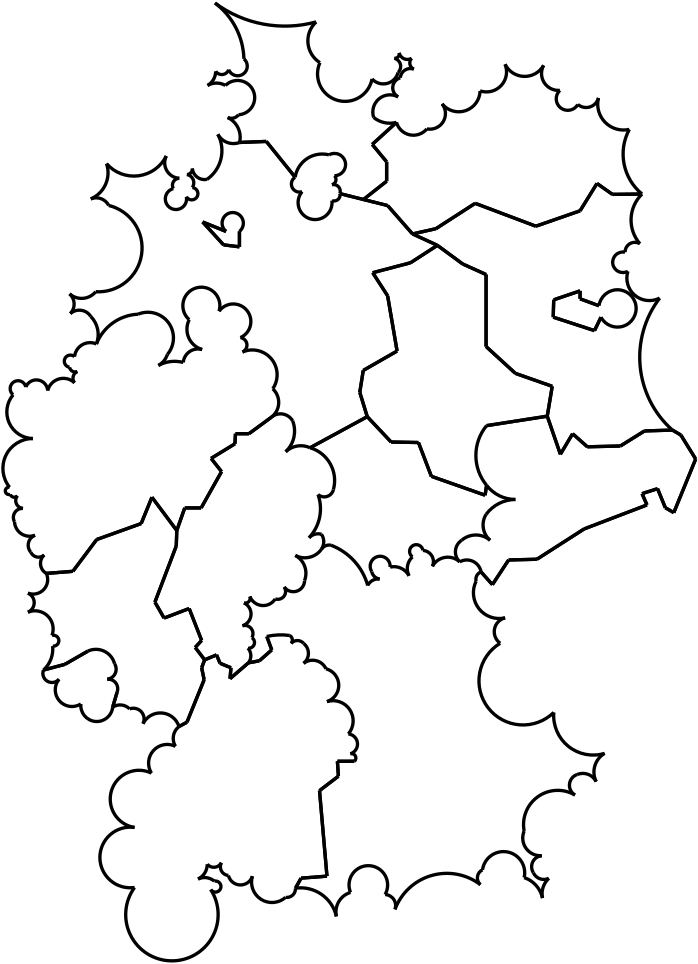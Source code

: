 <?xml version="1.0"?>
<!DOCTYPE ipe SYSTEM "ipe.dtd">
<ipe version="70005" creator="Ipe 7.1.1">
<info created="D:20110803231932" modified="D:20121129122930"/>
<ipestyle name="basic">
<pen name="heavier" value="0.8"/>
<pen name="fat" value="1.2"/>
<pen name="ultrafat" value="2"/>
<color name="red" value="1 0 0"/>
<color name="green" value="0 1 0"/>
<color name="blue" value="0 0 1"/>
<color name="yellow" value="1 1 0"/>
<color name="orange" value="1 0.647 0"/>
<color name="gold" value="1 0.843 0"/>
<color name="purple" value="0.627 0.125 0.941"/>
<color name="gray" value="0.745"/>
<color name="lightblue" value="0.678 0.847 0.902"/>
<color name="lightcyan" value="0.878 1 1"/>
<color name="lightgray" value="0.827"/>
<color name="lightgreen" value="0.565 0.933 0.565"/>
<color name="lightyellow" value="1 1 0.878"/>
<dashstyle name="dashed" value="[4] 0"/>
<dashstyle name="dotted" value="[1 3] 0"/>
<dashstyle name="dash dotted" value="[4 2 1 2] 0"/>
<dashstyle name="dash dot dotted" value="[4 2 1 2 1 2] 0"/>
</ipestyle>
<page>
<layer name="alpha"/>
<layer name="beta"/>
<view layers="beta" active="beta"/>
<path layer="beta" stroke="black" pen="fat">
369.351 627.656 m
364.014 636.295 l
</path>
<path stroke="black" pen="fat">
364.014 636.295 m
360.965 638.074 l
</path>
<path stroke="black" pen="fat">
292.103 586.999 m
296.169 582.425 l
</path>
<path stroke="black" pen="fat">
296.169 582.425 m
302.013 591.319 l
</path>
<path stroke="black" pen="fat">
302.013 591.319 m
312.177 591.573 l
</path>
<path stroke="black" pen="fat">
312.177 591.573 m
329.202 602.499 l
</path>
<path stroke="black" pen="fat">
329.202 602.499 m
351.818 611.139 l
</path>
<path stroke="black" pen="fat">
351.818 611.139 m
350.039 615.205 l
</path>
<path stroke="black" pen="fat">
350.039 615.205 m
355.629 616.983 l
</path>
<path stroke="black" pen="fat">
355.629 616.983 m
358.424 610.123 l
</path>
<path stroke="black" pen="fat">
358.424 610.123 m
361.473 608.344 l
</path>
<path stroke="black" pen="fat">
361.473 608.344 m
369.351 627.656 l
</path>
<path stroke="black" pen="fat">
157.489 548.385 m
3.4507 0 0 -3.4507 157.842 544.952 161.069 543.73 a
</path>
<path layer="alpha" stroke="gray" pen="fat">
157.489 548.385 m
161.069 543.73 l
</path>
<path layer="beta" stroke="black" pen="fat">
160.143 553.976 m
3.64195 0 0 -3.64195 157.081 552.004 157.489 548.385 a
</path>
<path layer="alpha" stroke="gray" pen="fat">
160.143 553.976 m
157.489 548.385 l
</path>
<path layer="beta" stroke="black" pen="fat">
150.526 558.495 m
6.91711 0 0 -6.91711 153.451 552.227 160.143 553.976 a
</path>
<path layer="alpha" stroke="gray" pen="fat">
150.526 558.495 m
160.143 553.976 l
</path>
<path layer="beta" stroke="black" pen="fat">
142.272 553.755 m
150.526 558.495 l
</path>
<path stroke="black" pen="fat">
134.56 551.679 m
142.272 553.755 l
</path>
<path stroke="black" pen="fat">
161.069 543.73 m
159.472 538.321 l
</path>
<path stroke="black" pen="fat">
140.15 548.376 m
3.29166 0 0 -3.29166 137.632 550.496 134.56 551.679 a
</path>
<path layer="alpha" stroke="gray" pen="fat">
140.15 548.376 m
134.56 551.679 l
</path>
<path layer="beta" stroke="black" pen="fat">
148.027 539.482 m
6.02032 0 0 -6.02032 144.821 544.577 140.15 548.376 a
</path>
<path layer="alpha" stroke="gray" pen="fat">
148.027 539.482 m
140.15 548.376 l
</path>
<path layer="beta" stroke="black" pen="fat">
159.472 538.321 m
5.75188 0 0 -5.75188 153.751 538.915 148.027 539.482 a
</path>
<path layer="alpha" stroke="gray" pen="fat">
159.472 538.321 m
148.027 539.482 l
</path>
<path layer="beta" stroke="black" pen="fat">
150.526 558.495 m
142.272 553.755 l
</path>
<path stroke="black" pen="fat">
142.272 553.755 m
134.56 551.679 l
</path>
<path stroke="black" pen="fat">
159.472 538.321 m
161.069 543.73 l
</path>
<path stroke="black" pen="fat">
189.175 559.842 m
192.576 555.366 l
</path>
<path stroke="black" pen="fat">
191.502 562.348 m
189.175 559.842 l
</path>
<path stroke="black" pen="fat">
187.004 573.842 m
191.502 562.348 l
</path>
<path stroke="black" pen="fat">
177.985 570.4 m
187.004 573.842 l
</path>
<path stroke="black" pen="fat">
174.674 576.133 m
177.985 570.4 l
</path>
<path stroke="black" pen="fat">
182.372 596.362 m
174.674 576.133 l
</path>
<path stroke="black" pen="fat">
182.551 601.911 m
182.372 596.362 l
</path>
<path stroke="black" pen="fat">
173.6 613.906 m
182.551 601.911 l
</path>
<path stroke="black" pen="fat">
169.733 604.426 m
173.6 613.906 l
</path>
<path stroke="black" pen="fat">
153.729 598.689 m
169.733 604.426 l
</path>
<path stroke="black" pen="fat">
145.136 587.232 m
153.729 598.689 l
</path>
<path stroke="black" pen="fat">
135.576 586.491 m
145.136 587.232 l
</path>
<path stroke="black" pen="fat">
186.213 532.92 m
183.347 531.351 l
</path>
<path stroke="black" pen="fat">
192.397 548.206 m
186.213 532.92 l
</path>
<path stroke="black" pen="fat">
191.502 552.502 m
192.397 548.206 l
</path>
<path stroke="black" pen="fat">
192.576 555.366 m
191.502 552.502 l
</path>
<path stroke="black" pen="fat">
200.274 709.591 m
-3.82942 0 0 3.82942 202.691 712.562 205.108 709.591 a
</path>
<path layer="alpha" stroke="gray" pen="fat">
200.274 709.591 m
205.108 709.591 l
</path>
<path layer="beta" stroke="black" pen="fat">
191.86 712.993 m
200.274 709.591 l
</path>
<path stroke="black" pen="fat">
199.379 704.758 m
191.86 712.993 l
</path>
<path stroke="black" pen="fat">
205.108 704.042 m
199.379 704.758 l
</path>
<path stroke="black" pen="fat">
205.108 709.591 m
205.108 704.042 l
</path>
<path stroke="black" pen="fat">
182.551 601.911 m
173.6 613.906 l
</path>
<path stroke="black" pen="fat">
173.6 613.906 m
169.733 604.426 l
</path>
<path stroke="black" pen="fat">
169.733 604.426 m
153.729 598.689 l
</path>
<path stroke="black" pen="fat">
153.729 598.689 m
145.136 587.232 l
</path>
<path stroke="black" pen="fat">
145.136 587.232 m
135.576 586.491 l
</path>
<path stroke="black" pen="fat">
206.182 666.179 m
8.93056 0 0 -8.93056 209.741 657.988 217.102 652.932 a
</path>
<path layer="alpha" stroke="gray" pen="fat">
206.182 666.179 m
217.102 652.932 l
</path>
<path layer="beta" stroke="black" pen="fat">
205.466 671.371 m
2.72462 0 0 -2.72462 205.085 668.673 206.182 666.179 a
</path>
<path layer="alpha" stroke="gray" pen="fat">
205.466 671.371 m
206.182 666.179 l
</path>
<path layer="beta" stroke="black" pen="fat">
197.768 680.859 m
-6.3261 0 0 6.3261 202.893 677.15 205.466 671.371 a
</path>
<path layer="alpha" stroke="gray" pen="fat">
197.768 680.859 m
205.466 671.371 l
</path>
<path layer="beta" stroke="black" pen="fat">
187.027 677.815 m
-6.67031 0 0 6.67031 191.402 682.85 197.768 680.859 a
</path>
<path layer="alpha" stroke="gray" pen="fat">
187.027 677.815 m
197.768 680.859 l
</path>
<path layer="beta" stroke="black" pen="fat">
191.681 667.074 m
7.60711 0 0 -7.60711 193.813 674.376 187.027 677.815 a
</path>
<path layer="alpha" stroke="gray" pen="fat">
191.681 667.074 m
187.027 677.815 l
</path>
<path layer="beta" stroke="black" pen="fat">
184.878 662.42 m
5.34786 0 0 -5.34786 190.204 661.934 191.681 667.074 a
</path>
<path layer="alpha" stroke="gray" pen="fat">
184.878 662.42 m
191.681 667.074 l
</path>
<path layer="beta" stroke="black" pen="fat">
175.928 661.346 m
12.1559 0 0 -12.1559 181.748 650.674 184.878 662.42 a
</path>
<path layer="alpha" stroke="gray" pen="fat">
175.928 661.346 m
184.878 662.42 l
</path>
<path layer="beta" stroke="black" pen="fat">
179.15 665.284 m
6.83148 0 0 -6.83148 172.632 667.33 175.928 661.346 a
</path>
<path layer="alpha" stroke="gray" pen="fat">
179.15 665.284 m
175.928 661.346 l
</path>
<path layer="beta" stroke="black" pen="fat">
168.588 679.785 m
9.22451 0 0 -9.22451 172.129 671.267 179.15 665.284 a
</path>
<path layer="alpha" stroke="gray" pen="fat">
168.588 679.785 m
179.15 665.284 l
</path>
<path layer="beta" stroke="black" pen="fat">
153.617 669.074 m
16.9283 0 0 -16.9283 169.369 662.875 168.588 679.785 a
</path>
<path layer="alpha" stroke="gray" pen="fat">
153.617 669.074 m
168.588 679.785 l
</path>
<path layer="beta" stroke="black" pen="fat">
217.102 652.932 m
6.67881 0 0 -6.67881 212.567 648.029 216.744 642.817 a
</path>
<path layer="alpha" stroke="gray" pen="fat">
217.102 652.932 m
216.744 642.817 l
</path>
<path layer="beta" stroke="black" pen="fat">
145.74 664.501 m
5.62929 0 0 -5.62929 151.34 663.926 153.617 669.074 a
</path>
<path layer="alpha" stroke="gray" pen="fat">
145.74 664.501 m
153.617 669.074 l
</path>
<path layer="beta" stroke="black" pen="fat">
143.961 660.689 m
-2.20331 0 0 2.20331 144.256 662.873 145.74 664.501 a
</path>
<path layer="alpha" stroke="gray" pen="fat">
143.961 660.689 m
145.74 664.501 l
</path>
<path layer="beta" stroke="black" pen="fat">
146.756 659.164 m
2.02007 0 0 -2.02007 145.954 661.018 143.961 660.689 a
</path>
<path layer="alpha" stroke="gray" pen="fat">
146.756 659.164 m
143.961 660.689 l
</path>
<path layer="beta" stroke="black" pen="fat">
145.74 655.099 m
2.65174 0 0 -2.65174 147.825 656.737 146.756 659.164 a
</path>
<path layer="alpha" stroke="gray" pen="fat">
145.74 655.099 m
146.756 659.164 l
</path>
<path layer="beta" stroke="black" pen="fat">
136.084 652.304 m
5.81753 0 0 -5.81753 141.726 650.888 145.74 655.099 a
</path>
<path layer="alpha" stroke="gray" pen="fat">
136.084 652.304 m
145.74 655.099 l
</path>
<path layer="beta" stroke="black" pen="fat">
128.207 653.574 m
4.08942 0 0 -4.08942 132.002 652.051 136.084 652.304 a
</path>
<path layer="alpha" stroke="gray" pen="fat">
128.207 653.574 m
136.084 652.304 l
</path>
<path layer="beta" stroke="black" pen="fat">
123.633 650.779 m
-2.84925 0 0 2.84925 125.416 653.002 128.207 653.574 a
</path>
<path layer="alpha" stroke="gray" pen="fat">
123.633 650.779 m
128.207 653.574 l
</path>
<path layer="beta" stroke="black" pen="fat">
130.748 635.025 m
9.57093 0 0 -9.57093 130.937 644.594 123.633 650.779 a
</path>
<path layer="alpha" stroke="gray" pen="fat">
130.748 635.025 m
123.633 650.779 l
</path>
<path layer="beta" stroke="black" pen="fat">
122.363 617.492 m
10.7503 0 0 -10.7503 130.703 624.275 130.748 635.025 a
</path>
<path layer="alpha" stroke="gray" pen="fat">
122.363 617.492 m
130.748 635.025 l
</path>
<path layer="beta" stroke="black" pen="fat">
122.617 614.95 m
-1.32368 0 0 1.32368 122.145 616.186 122.363 617.492 a
</path>
<path layer="alpha" stroke="gray" pen="fat">
122.617 614.95 m
122.363 617.492 l
</path>
<path layer="beta" stroke="black" pen="fat">
125.158 614.442 m
1.46227 0 0 -1.46227 124.02 615.361 122.617 614.95 a
</path>
<path layer="alpha" stroke="gray" pen="fat">
125.158 614.442 m
122.617 614.95 l
</path>
<path layer="beta" stroke="black" pen="fat">
127.191 609.868 m
2.83997 0 0 -2.83997 127.401 612.7 125.158 614.442 a
</path>
<path layer="alpha" stroke="gray" pen="fat">
127.191 609.868 m
125.158 614.442 l
</path>
<path layer="beta" stroke="black" pen="fat">
124.141 605.04 m
3.24389 0 0 -3.24389 126.967 606.632 127.191 609.868 a
</path>
<path layer="alpha" stroke="gray" pen="fat">
124.141 605.04 m
127.191 609.868 l
</path>
<path layer="beta" stroke="black" pen="fat">
131.51 600.213 m
5.43324 0 0 -5.43324 129.569 605.288 124.141 605.04 a
</path>
<path layer="alpha" stroke="gray" pen="fat">
131.51 600.213 m
124.141 605.04 l
</path>
<path layer="beta" stroke="black" pen="fat">
129.986 594.114 m
3.85699 0 0 -3.85699 132.917 596.622 131.51 600.213 a
</path>
<path layer="alpha" stroke="gray" pen="fat">
129.986 594.114 m
131.51 600.213 l
</path>
<path layer="beta" stroke="black" pen="fat">
134.814 593.098 m
3.05619 0 0 -3.05619 132.772 595.371 129.986 594.114 a
</path>
<path layer="alpha" stroke="gray" pen="fat">
134.814 593.098 m
129.986 594.114 l
</path>
<path layer="beta" stroke="black" pen="fat">
135.576 586.491 m
4.12003 0 0 -4.12003 137.611 590.073 134.814 593.098 a
</path>
<path layer="alpha" stroke="gray" pen="fat">
135.576 586.491 m
134.814 593.098 l
</path>
<path layer="beta" stroke="black" pen="fat">
185.416 610.057 m
182.551 601.911 l
</path>
<path stroke="black" pen="fat">
191.323 610.057 m
185.416 610.057 l
</path>
<path stroke="black" pen="fat">
198.663 623.125 m
191.323 610.057 l
</path>
<path stroke="black" pen="fat">
194.904 627.888 m
198.663 623.125 l
</path>
<path stroke="black" pen="fat">
203.496 633.15 m
194.904 627.888 l
</path>
<path stroke="black" pen="fat">
203.675 636.76 m
203.496 633.15 l
</path>
<path stroke="black" pen="fat">
208.509 636.76 m
203.675 636.76 l
</path>
<path stroke="black" pen="fat">
216.744 642.817 m
208.509 636.76 l
</path>
<path stroke="black" pen="fat">
192.576 555.366 m
189.175 559.842 l
</path>
<path stroke="black" pen="fat">
189.175 559.842 m
191.502 562.348 l
</path>
<path stroke="black" pen="fat">
191.502 562.348 m
187.004 573.842 l
</path>
<path stroke="black" pen="fat">
187.004 573.842 m
177.985 570.4 l
</path>
<path stroke="black" pen="fat">
177.985 570.4 m
174.674 576.133 l
</path>
<path stroke="black" pen="fat">
174.674 576.133 m
182.372 596.362 l
</path>
<path stroke="black" pen="fat">
182.372 596.362 m
182.551 601.911 l
</path>
<path stroke="black" pen="fat">
182.551 601.911 m
185.416 610.057 l
</path>
<path stroke="black" pen="fat">
185.416 610.057 m
191.323 610.057 l
</path>
<path stroke="black" pen="fat">
191.323 610.057 m
198.663 623.125 l
</path>
<path stroke="black" pen="fat">
198.663 623.125 m
194.904 627.888 l
</path>
<path stroke="black" pen="fat">
194.904 627.888 m
203.496 633.15 l
</path>
<path stroke="black" pen="fat">
203.496 633.15 m
203.675 636.76 l
</path>
<path stroke="black" pen="fat">
203.675 636.76 m
208.509 636.76 l
</path>
<path stroke="black" pen="fat">
208.509 636.76 m
216.744 642.817 l
</path>
<path stroke="black" pen="fat">
230.528 631.718 m
12.2943 0 0 -12.2943 227.081 619.917 238.942 616.68 a
</path>
<path layer="alpha" stroke="gray" pen="fat">
230.528 631.718 m
238.942 616.68 l
</path>
<path layer="beta" stroke="black" pen="fat">
234.646 600.569 m
4.86609 0 0 -4.86609 230.588 597.883 234.646 595.198 a
</path>
<path layer="alpha" stroke="gray" pen="fat">
234.646 600.569 m
234.646 595.198 l
</path>
<path layer="beta" stroke="black" pen="fat">
230.17 599.316 m
4.4841 0 0 -4.4841 233.442 596.25 234.646 600.569 a
</path>
<path layer="alpha" stroke="gray" pen="fat">
230.17 599.316 m
234.646 600.569 l
</path>
<path layer="beta" stroke="black" pen="fat">
233.393 614.89 m
15.2942 0 0 -15.2942 218.988 609.751 230.17 599.316 a
</path>
<path layer="alpha" stroke="gray" pen="fat">
233.393 614.89 m
230.17 599.316 l
</path>
<path layer="beta" stroke="black" pen="fat">
238.942 616.68 m
3.37866 0 0 -3.37866 235.643 617.41 233.393 614.89 a
</path>
<path layer="alpha" stroke="gray" pen="fat">
238.942 616.68 m
233.393 614.89 l
</path>
<path layer="beta" stroke="black" pen="fat">
221.756 630.286 m
7.96123 0 0 -7.96123 227.206 624.483 230.528 631.718 a
</path>
<path layer="alpha" stroke="gray" pen="fat">
221.756 630.286 m
230.528 631.718 l
</path>
<path layer="beta" stroke="black" pen="fat">
224.263 641.385 m
10.1773 0 0 -10.1773 214.778 637.695 221.756 630.286 a
</path>
<path layer="alpha" stroke="gray" pen="fat">
224.263 641.385 m
221.756 630.286 l
</path>
<path layer="beta" stroke="black" pen="fat">
216.744 642.817 m
5.04818 0 0 -5.04818 219.888 638.867 224.263 641.385 a
</path>
<path layer="alpha" stroke="gray" pen="fat">
216.744 642.817 m
224.263 641.385 l
</path>
<path layer="beta" stroke="black" pen="fat">
196.873 557.157 m
192.576 555.366 l
</path>
<path stroke="black" pen="fat">
198.126 554.113 m
196.873 557.157 l
</path>
<path stroke="black" pen="fat">
202.064 552.502 m
198.126 554.113 l
</path>
<path stroke="black" pen="fat">
201.706 548.564 m
202.064 552.502 l
</path>
<path stroke="black" pen="fat">
208.33 554.292 m
201.706 548.564 l
</path>
<path stroke="black" pen="fat">
208.151 559.573 m
4.06292 0 0 -4.06292 205.156 556.828 208.33 554.292 a
</path>
<path layer="alpha" stroke="gray" pen="fat">
208.151 559.573 m
208.33 554.292 l
</path>
<path layer="beta" stroke="black" pen="fat">
209.583 563.333 m
2.05437 0 0 -2.05437 208.478 561.601 208.151 559.573 a
</path>
<path layer="alpha" stroke="gray" pen="fat">
209.583 563.333 m
208.151 559.573 l
</path>
<path layer="beta" stroke="black" pen="fat">
206.182 567.629 m
2.94527 0 0 -2.94527 207.035 564.81 209.583 563.333 a
</path>
<path layer="alpha" stroke="gray" pen="fat">
206.182 567.629 m
209.583 563.333 l
</path>
<path layer="beta" stroke="black" pen="fat">
206.719 575.864 m
4.42232 0 0 -4.42232 204.863 571.85 206.182 567.629 a
</path>
<path layer="alpha" stroke="gray" pen="fat">
206.719 575.864 m
206.182 567.629 l
</path>
<path layer="beta" stroke="black" pen="fat">
208.867 578.191 m
1.77217 0 0 -1.77217 207.208 577.567 206.719 575.864 a
</path>
<path layer="alpha" stroke="gray" pen="fat">
208.867 578.191 m
206.719 575.864 l
</path>
<path layer="beta" stroke="black" pen="fat">
217.997 577.296 m
5.13119 0 0 -5.13119 213.656 580.032 208.867 578.191 a
</path>
<path layer="alpha" stroke="gray" pen="fat">
217.997 577.296 m
208.867 578.191 l
</path>
<path layer="beta" stroke="black" pen="fat">
221.219 581.593 m
2.82867 0 0 -2.82867 218.897 579.978 217.997 577.296 a
</path>
<path layer="alpha" stroke="gray" pen="fat">
221.219 581.593 m
217.997 577.296 l
</path>
<path layer="beta" stroke="black" pen="fat">
228.559 583.92 m
4.04546 0 0 -4.04546 224.514 583.941 221.219 581.593 a
</path>
<path layer="alpha" stroke="gray" pen="fat">
228.559 583.92 m
221.219 581.593 l
</path>
<path layer="beta" stroke="black" pen="fat">
225.217 592.95 m
7.30963 0 0 -7.30963 221.73 586.526 228.559 583.92 a
</path>
<path layer="alpha" stroke="gray" pen="fat">
225.217 592.95 m
228.559 583.92 l
</path>
<path layer="beta" stroke="black" pen="fat">
234.646 595.198 m
7.34074 0 0 -7.34074 228.653 599.437 225.217 592.95 a
</path>
<path layer="alpha" stroke="gray" pen="fat">
234.646 595.198 m
225.217 592.95 l
</path>
<path layer="beta" stroke="black" pen="fat">
238.405 726.419 m
2.45793 0 0 -2.45793 238.955 724.023 241.27 723.197 a
</path>
<path layer="alpha" stroke="gray" pen="fat">
238.405 726.419 m
241.27 723.197 l
</path>
<path layer="beta" stroke="black" pen="fat">
239.3 729.642 m
1.91145 0 0 -1.91145 237.961 728.278 238.405 726.419 a
</path>
<path layer="alpha" stroke="gray" pen="fat">
239.3 729.642 m
238.405 726.419 l
</path>
<path layer="beta" stroke="black" pen="fat">
237.331 737.16 m
-4.01836 0 0 4.01836 239.306 733.66 239.3 729.642 a
</path>
<path layer="alpha" stroke="gray" pen="fat">
237.331 737.16 m
239.3 729.642 l
</path>
<path layer="beta" stroke="black" pen="fat">
225.158 729.104 m
9.87713 0 0 -9.87713 234.917 727.582 237.331 737.16 a
</path>
<path layer="alpha" stroke="gray" pen="fat">
225.158 729.104 m
237.331 737.16 l
</path>
<path layer="beta" stroke="black" pen="fat">
227.664 723.913 m
2.90197 0 0 -2.90197 226.716 726.656 225.158 729.104 a
</path>
<path layer="alpha" stroke="gray" pen="fat">
227.664 723.913 m
225.158 729.104 l
</path>
<path layer="beta" stroke="black" pen="fat">
238.405 720.691 m
-6.11171 0 0 6.11171 232.336 719.972 227.664 723.913 a
</path>
<path layer="alpha" stroke="gray" pen="fat">
238.405 720.691 m
227.664 723.913 l
</path>
<path layer="beta" stroke="black" pen="fat">
241.27 723.197 m
2.15435 0 0 -2.15435 239.173 722.704 238.405 720.691 a
</path>
<path layer="alpha" stroke="gray" pen="fat">
241.27 723.197 m
238.405 720.691 l
</path>
<path layer="beta" stroke="black" pen="fat">
183.347 531.351 m
186.213 532.92 l
</path>
<path stroke="black" pen="fat">
186.213 532.92 m
192.397 548.206 l
</path>
<path stroke="black" pen="fat">
192.397 548.206 m
191.502 552.502 l
</path>
<path stroke="black" pen="fat">
191.502 552.502 m
192.576 555.366 l
</path>
<path stroke="black" pen="fat">
192.576 555.366 m
196.873 557.157 l
</path>
<path stroke="black" pen="fat">
196.873 557.157 m
198.126 554.113 l
</path>
<path stroke="black" pen="fat">
198.126 554.113 m
202.064 552.502 l
</path>
<path stroke="black" pen="fat">
202.064 552.502 m
201.706 548.564 l
</path>
<path stroke="black" pen="fat">
201.706 548.564 m
208.33 554.292 l
</path>
<path stroke="black" pen="fat">
245.029 521.532 m
1.55408 0 0 -1.55408 245.468 520.041 246.461 518.846 a
</path>
<path layer="alpha" stroke="gray" pen="fat">
245.029 521.532 m
246.461 518.846 l
</path>
<path layer="beta" stroke="black" pen="fat">
244.313 528.692 m
3.66992 0 0 -3.66992 243.951 525.04 245.029 521.532 a
</path>
<path layer="alpha" stroke="gray" pen="fat">
244.313 528.692 m
245.029 521.532 l
</path>
<path layer="beta" stroke="black" pen="fat">
236.615 540.329 m
7.26138 0 0 -7.26138 238.784 533.399 244.313 528.692 a
</path>
<path layer="alpha" stroke="gray" pen="fat">
236.615 540.329 m
244.313 528.692 l
</path>
<path layer="beta" stroke="black" pen="fat">
236.257 552.144 m
6.15735 0 0 -6.15735 234.71 546.184 236.615 540.329 a
</path>
<path layer="alpha" stroke="gray" pen="fat">
236.257 552.144 m
236.615 540.329 l
</path>
<path layer="beta" stroke="black" pen="fat">
228.201 554.113 m
5.30076 0 0 -5.30076 231.445 549.921 236.257 552.144 a
</path>
<path layer="alpha" stroke="gray" pen="fat">
228.201 554.113 m
236.257 552.144 l
</path>
<path layer="beta" stroke="black" pen="fat">
228.201 561.274 m
4.55594 0 0 -4.55594 225.384 557.693 228.201 554.113 a
</path>
<path layer="alpha" stroke="gray" pen="fat">
228.201 561.274 m
228.201 554.113 l
</path>
<path layer="beta" stroke="black" pen="fat">
223.726 561.274 m
2.91477 0 0 -2.91477 225.963 559.406 228.201 561.274 a
</path>
<path layer="alpha" stroke="gray" pen="fat">
223.726 561.274 m
228.201 561.274 l
</path>
<path layer="beta" stroke="black" pen="fat">
223.189 564.138 m
1.89657 0 0 -1.89657 222.264 562.482 223.726 561.274 a
</path>
<path layer="alpha" stroke="gray" pen="fat">
223.189 564.138 m
223.726 561.274 l
</path>
<path layer="beta" stroke="black" pen="fat">
214.954 563.78 m
22.7985 0 0 -22.7985 220.045 541.557 223.189 564.138 a
</path>
<path layer="alpha" stroke="gray" pen="fat">
214.954 563.78 m
223.189 564.138 l
</path>
<path layer="beta" stroke="black" pen="fat">
216.744 558.947 m
214.954 563.78 l
</path>
<path stroke="black" pen="fat">
212.268 555.008 m
216.744 558.947 l
</path>
<path stroke="black" pen="fat">
208.33 554.292 m
212.268 555.008 l
</path>
<path stroke="black" pen="fat">
227.306 476.777 m
225.274 473.161 l
</path>
<path stroke="black" pen="fat">
236.615 477.493 m
227.306 476.777 l
</path>
<path stroke="black" pen="fat">
233.93 508.284 m
236.615 477.493 l
</path>
<path stroke="black" pen="fat">
240.732 513.476 m
233.93 508.284 l
</path>
<path stroke="black" pen="fat">
240.374 518.846 m
240.732 513.476 l
</path>
<path stroke="black" pen="fat">
246.461 518.846 m
240.374 518.846 l
</path>
<path stroke="black" pen="fat">
182.077 524.236 m
5.41258 0 0 -5.41258 186.679 527.085 183.347 531.351 a
</path>
<path layer="alpha" stroke="gray" pen="fat">
182.077 524.236 m
183.347 531.351 l
</path>
<path layer="beta" stroke="black" pen="fat">
173.437 514.58 m
6.73514 0 0 -6.73514 179.129 518.18 182.077 524.236 a
</path>
<path layer="alpha" stroke="gray" pen="fat">
173.437 514.58 m
182.077 524.236 l
</path>
<path layer="beta" stroke="black" pen="fat">
167.339 495.014 m
-10.3574 0 0 10.3574 168.949 505.246 173.437 514.58 a
</path>
<path layer="alpha" stroke="gray" pen="fat">
167.339 495.014 m
173.437 514.58 l
</path>
<path layer="beta" stroke="black" pen="fat">
167.339 473.415 m
-10.9114 0 0 10.9114 165.78 484.215 167.339 495.014 a
</path>
<path layer="alpha" stroke="gray" pen="fat">
167.339 473.415 m
167.339 495.014 l
</path>
<path layer="beta" stroke="black" pen="fat">
194.782 472.653 m
-16.6381 0 0 16.6381 180.8 463.635 167.339 473.415 a
</path>
<path layer="alpha" stroke="gray" pen="fat">
194.782 472.653 m
167.339 473.415 l
</path>
<path layer="beta" stroke="black" pen="fat">
196.052 475.702 m
-1.99977 0 0 1.99977 196.458 473.744 194.782 472.653 a
</path>
<path layer="alpha" stroke="gray" pen="fat">
196.052 475.702 m
194.782 472.653 l
</path>
<path layer="beta" stroke="black" pen="fat">
190.208 476.464 m
5.4441 0 0 -5.4441 192.538 471.544 196.052 475.702 a
</path>
<path layer="alpha" stroke="gray" pen="fat">
190.208 476.464 m
196.052 475.702 l
</path>
<path layer="beta" stroke="black" pen="fat">
193.511 481.801 m
5.81373 0 0 -5.81373 187.698 481.708 190.208 476.464 a
</path>
<path layer="alpha" stroke="gray" pen="fat">
193.511 481.801 m
190.208 476.464 l
</path>
<path layer="beta" stroke="black" pen="fat">
198.593 482.309 m
3.06578 0 0 -3.06578 195.883 483.743 193.511 481.801 a
</path>
<path layer="alpha" stroke="gray" pen="fat">
198.593 482.309 m
193.511 481.801 l
</path>
<path layer="beta" stroke="black" pen="fat">
201.135 477.735 m
3.13154 0 0 -3.13154 201.368 480.858 198.593 482.309 a
</path>
<path layer="alpha" stroke="gray" pen="fat">
201.135 477.735 m
198.593 482.309 l
</path>
<path layer="beta" stroke="black" pen="fat">
209.774 477.481 m
4.48411 0 0 -4.48411 205.49 478.805 201.135 477.735 a
</path>
<path layer="alpha" stroke="gray" pen="fat">
209.774 477.481 m
201.135 477.735 l
</path>
<path layer="beta" stroke="black" pen="fat">
221.717 469.858 m
7.36441 0 0 -7.36441 216.828 475.365 209.774 477.481 a
</path>
<path layer="alpha" stroke="gray" pen="fat">
221.717 469.858 m
209.774 477.481 l
</path>
<path layer="beta" stroke="black" pen="fat">
225.274 473.161 m
3.12535 0 0 -3.12535 222.156 472.952 221.717 469.858 a
</path>
<path layer="alpha" stroke="gray" pen="fat">
225.274 473.161 m
221.717 469.858 l
</path>
<path layer="beta" stroke="black" pen="fat">
214.775 741.994 m
205.154 741.621 l
</path>
<path stroke="black" pen="fat">
225.158 729.104 m
214.775 741.994 l
</path>
<path stroke="black" pen="fat">
249.736 721.08 m
241.27 723.197 l
</path>
<path stroke="black" pen="fat">
258.097 727.672 m
249.736 721.08 l
</path>
<path stroke="black" pen="fat">
258.097 734.654 m
258.097 727.672 l
</path>
<path stroke="black" pen="fat">
252.906 740.92 m
258.097 734.654 l
</path>
<path stroke="black" pen="fat">
261.639 748.854 m
252.906 740.92 l
</path>
<path stroke="black" pen="fat">
200.274 709.591 m
191.86 712.993 l
</path>
<path stroke="black" pen="fat">
191.86 712.993 m
199.379 704.758 l
</path>
<path stroke="black" pen="fat">
199.379 704.758 m
205.108 704.042 l
</path>
<path stroke="black" pen="fat">
205.108 704.042 m
205.108 709.591 l
</path>
<path stroke="black" pen="fat">
205.154 741.621 m
214.775 741.994 l
</path>
<path stroke="black" pen="fat">
214.775 741.994 m
225.158 729.104 l
</path>
<path stroke="black" pen="fat">
241.27 723.197 m
249.736 721.08 l
</path>
<path stroke="black" pen="fat">
267.406 708.696 m
276.357 704.579 l
</path>
<path stroke="black" pen="fat">
258.455 718.9 m
267.406 708.696 l
</path>
<path stroke="black" pen="fat">
249.736 721.08 m
258.455 718.9 l
</path>
<path stroke="black" pen="fat">
251.116 642.907 m
230.528 631.718 l
</path>
<path stroke="black" pen="fat">
248.43 651.679 m
251.116 642.907 l
</path>
<path stroke="black" pen="fat">
249.683 659.556 m
248.43 651.679 l
</path>
<path stroke="black" pen="fat">
261.857 666.537 m
249.683 659.556 l
</path>
<path stroke="black" pen="fat">
258.455 686.408 m
261.857 666.537 l
</path>
<path stroke="black" pen="fat">
253.085 694.733 m
258.455 686.408 l
</path>
<path stroke="black" pen="fat">
266.69 698.313 m
253.085 694.733 l
</path>
<path stroke="black" pen="fat">
276.357 704.579 m
266.69 698.313 l
</path>
<path stroke="black" pen="fat">
230.528 631.718 m
251.116 642.907 l
</path>
<path stroke="black" pen="fat">
293.543 614.622 m
294.08 618.202 l
</path>
<path stroke="black" pen="fat">
274.209 621.424 m
293.543 614.622 l
</path>
<path stroke="black" pen="fat">
269.555 633.598 m
274.209 621.424 l
</path>
<path stroke="black" pen="fat">
259.709 633.777 m
269.555 633.598 l
</path>
<path stroke="black" pen="fat">
251.116 642.907 m
259.709 633.777 l
</path>
<path stroke="black" pen="fat">
251.116 642.907 m
248.43 651.679 l
</path>
<path stroke="black" pen="fat">
248.43 651.679 m
249.683 659.556 l
</path>
<path stroke="black" pen="fat">
249.683 659.556 m
261.857 666.537 l
</path>
<path stroke="black" pen="fat">
261.857 666.537 m
258.455 686.408 l
</path>
<path stroke="black" pen="fat">
258.455 686.408 m
253.085 694.733 l
</path>
<path stroke="black" pen="fat">
253.085 694.733 m
266.69 698.313 l
</path>
<path stroke="black" pen="fat">
266.69 698.313 m
276.357 704.579 l
</path>
<path stroke="black" pen="fat">
294.08 618.202 m
293.543 614.622 l
</path>
<path stroke="black" pen="fat">
293.543 614.622 m
274.209 621.424 l
</path>
<path stroke="black" pen="fat">
274.209 621.424 m
269.555 633.598 l
</path>
<path stroke="black" pen="fat">
269.555 633.598 m
259.709 633.777 l
</path>
<path stroke="black" pen="fat">
259.709 633.777 m
251.116 642.907 l
</path>
<path stroke="black" pen="fat">
304.463 658.481 m
317.711 653.827 l
</path>
<path stroke="black" pen="fat">
293.901 668.148 m
304.463 658.481 l
</path>
<path stroke="black" pen="fat">
293.901 694.066 m
293.901 668.148 l
</path>
<path stroke="black" pen="fat">
285.487 697.866 m
293.901 694.066 l
</path>
<path stroke="black" pen="fat">
276.357 704.579 m
285.487 697.866 l
</path>
<path stroke="black" pen="fat">
317.711 653.827 m
315.921 643.086 l
</path>
<path stroke="black" pen="fat">
315.921 643.086 m
294.08 639.684 l
</path>
<path stroke="black" pen="fat">
334.539 682.828 m
-6.72268 0 0 6.72268 341.193 681.871 335.255 678.72 a
</path>
<path layer="alpha" stroke="gray" pen="fat">
334.539 682.828 m
335.255 678.72 l
</path>
<path layer="beta" stroke="black" pen="fat">
327.736 685.334 m
334.539 682.828 l
</path>
<path stroke="black" pen="fat">
327.736 688.199 m
327.736 685.334 l
</path>
<path stroke="black" pen="fat">
318.248 684.976 m
327.736 688.199 l
</path>
<path stroke="black" pen="fat">
318.069 678.72 m
318.248 684.976 l
</path>
<path stroke="black" pen="fat">
332.927 673.877 m
318.069 678.72 l
</path>
<path stroke="black" pen="fat">
335.255 678.72 m
332.927 673.877 l
</path>
<path stroke="black" pen="fat">
214.954 563.78 m
216.744 558.947 l
</path>
<path stroke="black" pen="fat">
216.744 558.947 m
212.268 555.008 l
</path>
<path stroke="black" pen="fat">
212.268 555.008 m
208.33 554.292 l
</path>
<path stroke="black" pen="fat">
225.274 473.161 m
227.306 476.777 l
</path>
<path stroke="black" pen="fat">
227.306 476.777 m
236.615 477.493 l
</path>
<path stroke="black" pen="fat">
236.615 477.493 m
233.93 508.284 l
</path>
<path stroke="black" pen="fat">
233.93 508.284 m
240.732 513.476 l
</path>
<path stroke="black" pen="fat">
240.732 513.476 m
240.374 518.846 l
</path>
<path stroke="black" pen="fat">
240.374 518.846 m
246.461 518.846 l
</path>
<path stroke="black" pen="fat">
234.646 595.198 m
3.35103 0 0 -3.35103 237.432 593.336 238.047 596.63 a
</path>
<path layer="alpha" stroke="gray" pen="fat">
234.646 595.198 m
238.047 596.63 l
</path>
<path layer="beta" stroke="black" pen="fat">
238.047 596.63 m
21.7473 0 0 -21.7473 230.346 576.292 251.295 582.13 a
</path>
<path layer="alpha" stroke="gray" pen="fat">
238.047 596.63 m
251.295 582.13 l
</path>
<path layer="beta" stroke="black" pen="fat">
251.295 582.13 m
4.19625 0 0 -4.19625 255.068 580.293 255.591 584.457 a
</path>
<path layer="alpha" stroke="gray" pen="fat">
251.295 582.13 m
255.591 584.457 l
</path>
<path layer="beta" stroke="black" pen="fat">
255.591 584.457 m
3.37227 0 0 -3.37227 256.034 587.8 252.727 587.142 a
</path>
<path layer="alpha" stroke="gray" pen="fat">
255.591 584.457 m
252.727 587.142 l
</path>
<path layer="beta" stroke="black" pen="fat">
252.727 587.142 m
-3.59761 0 0 3.59761 255.766 589.067 259.35 588.753 a
</path>
<path layer="alpha" stroke="gray" pen="fat">
252.727 587.142 m
259.35 588.753 l
</path>
<path layer="beta" stroke="black" pen="fat">
259.35 588.753 m
6.12803 0 0 -6.12803 260.723 582.781 266.153 585.621 a
</path>
<path layer="alpha" stroke="gray" pen="fat">
259.35 588.753 m
266.153 585.621 l
</path>
<path layer="beta" stroke="black" pen="fat">
266.153 585.621 m
5.65937 0 0 -5.65937 271.185 588.21 267.406 592.423 a
</path>
<path layer="alpha" stroke="gray" pen="fat">
266.153 585.621 m
267.406 592.423 l
</path>
<path layer="beta" stroke="black" pen="fat">
267.406 592.423 m
-2.41516 0 0 2.41516 268.775 594.413 271.166 594.751 a
</path>
<path layer="alpha" stroke="gray" pen="fat">
267.406 592.423 m
271.166 594.751 l
</path>
<path layer="beta" stroke="black" pen="fat">
271.166 594.751 m
4.03759 0 0 -4.03759 270.905 590.722 274.567 589.022 a
</path>
<path layer="alpha" stroke="gray" pen="fat">
271.166 594.751 m
274.567 589.022 l
</path>
<path layer="beta" stroke="black" pen="fat">
274.567 589.022 m
6.32138 0 0 -6.32138 280.117 585.996 284.413 590.633 a
</path>
<path layer="alpha" stroke="gray" pen="fat">
274.567 589.022 m
284.413 590.633 l
</path>
<path layer="beta" stroke="black" pen="fat">
284.413 590.633 m
5.19981 0 0 -5.19981 286.98 586.111 292.103 586.999 a
</path>
<path layer="alpha" stroke="gray" pen="fat">
284.413 590.633 m
292.103 586.999 l
</path>
<path layer="beta" stroke="black" pen="fat">
249.736 721.08 m
258.097 727.672 l
</path>
<path stroke="black" pen="fat">
258.097 727.672 m
258.097 734.654 l
</path>
<path stroke="black" pen="fat">
258.097 734.654 m
252.906 740.92 l
</path>
<path stroke="black" pen="fat">
252.906 740.92 m
261.639 748.854 l
</path>
<path stroke="black" pen="fat">
267.406 708.696 m
258.455 718.9 l
</path>
<path stroke="black" pen="fat">
258.455 718.9 m
249.736 721.08 l
</path>
<path stroke="black" pen="fat">
275.82 710.576 m
267.406 708.696 l
</path>
<path stroke="black" pen="fat">
289.963 719.706 m
275.82 710.576 l
</path>
<path stroke="black" pen="fat">
311.803 711.471 m
289.963 719.706 l
</path>
<path stroke="black" pen="fat">
327.736 717.021 m
311.803 711.471 l
</path>
<path stroke="black" pen="fat">
333.822 726.867 m
327.736 717.021 l
</path>
<path stroke="black" pen="fat">
339.372 722.928 m
333.822 726.867 l
</path>
<path stroke="black" pen="fat">
350.039 723.054 m
339.372 722.928 l
</path>
<path stroke="black" pen="fat">
276.357 704.579 m
267.406 708.696 l
</path>
<path stroke="black" pen="fat">
317.711 653.827 m
304.463 658.481 l
</path>
<path stroke="black" pen="fat">
304.463 658.481 m
293.901 668.148 l
</path>
<path stroke="black" pen="fat">
293.901 668.148 m
293.901 694.066 l
</path>
<path stroke="black" pen="fat">
293.901 694.066 m
285.487 697.866 l
</path>
<path stroke="black" pen="fat">
285.487 697.866 m
276.357 704.579 l
</path>
<path stroke="black" pen="fat">
315.921 643.086 m
317.711 653.827 l
</path>
<path stroke="black" pen="fat">
334.539 682.828 m
327.736 685.334 l
</path>
<path stroke="black" pen="fat">
327.736 685.334 m
327.736 688.199 l
</path>
<path stroke="black" pen="fat">
327.736 688.199 m
318.248 684.976 l
</path>
<path stroke="black" pen="fat">
318.248 684.976 m
318.069 678.72 l
</path>
<path stroke="black" pen="fat">
318.069 678.72 m
332.927 673.877 l
</path>
<path stroke="black" pen="fat">
332.927 673.877 m
335.255 678.72 l
</path>
<path stroke="black" pen="fat">
267.406 708.696 m
275.82 710.576 l
</path>
<path stroke="black" pen="fat">
275.82 710.576 m
289.963 719.706 l
</path>
<path stroke="black" pen="fat">
289.963 719.706 m
311.803 711.471 l
</path>
<path stroke="black" pen="fat">
311.803 711.471 m
327.736 717.021 l
</path>
<path stroke="black" pen="fat">
327.736 717.021 m
333.822 726.867 l
</path>
<path stroke="black" pen="fat">
333.822 726.867 m
339.372 722.928 l
</path>
<path stroke="black" pen="fat">
339.372 722.928 m
350.039 723.054 l
</path>
<path stroke="black" pen="fat">
320.645 629.371 m
315.921 643.086 l
</path>
<path stroke="black" pen="fat">
325.051 636.76 m
320.645 629.371 l
</path>
<path stroke="black" pen="fat">
330.342 632.061 m
325.051 636.76 l
</path>
<path stroke="black" pen="fat">
342.236 632.345 m
330.342 632.061 l
</path>
<path stroke="black" pen="fat">
350.932 637.772 m
342.236 632.345 l
</path>
<path stroke="black" pen="fat">
360.965 638.074 m
350.932 637.772 l
</path>
<path stroke="black" pen="fat">
304.463 613.1 m
13.0172 0 0 -13.0172 304.414 626.117 294.08 618.202 a
</path>
<path layer="alpha" stroke="gray" pen="fat">
304.463 613.1 m
294.08 618.202 l
</path>
<path layer="beta" stroke="black" pen="fat">
284.413 590.633 m
4.97039 0 0 -4.97039 287.827 594.246 285.129 598.42 a
</path>
<path layer="alpha" stroke="gray" pen="fat">
284.413 590.633 m
285.129 598.42 l
</path>
<path layer="beta" stroke="black" pen="fat">
285.129 598.42 m
7.85407 0 0 -7.85407 290.231 592.449 295.333 598.42 a
</path>
<path layer="alpha" stroke="gray" pen="fat">
285.129 598.42 m
295.333 598.42 l
</path>
<path layer="beta" stroke="black" pen="fat">
295.333 598.42 m
7.2467 0 0 -7.2467 300.061 603.912 293.901 607.729 a
</path>
<path layer="alpha" stroke="gray" pen="fat">
295.333 598.42 m
293.901 607.729 l
</path>
<path layer="beta" stroke="black" pen="fat">
293.901 607.729 m
13.2623 0 0 -13.2623 304.56 599.838 304.463 613.1 a
</path>
<path layer="alpha" stroke="gray" pen="fat">
293.901 607.729 m
304.463 613.1 l
</path>
<path layer="beta" stroke="black" pen="fat">
294.08 618.202 m
16.8933 0 0 -16.8933 307.119 628.943 294.08 639.684 a
</path>
<path layer="alpha" stroke="gray" pen="fat">
294.08 618.202 m
294.08 639.684 l
</path>
<path layer="beta" stroke="black" pen="fat">
294.08 639.684 m
315.921 643.086 l
</path>
<path stroke="black" pen="fat">
315.921 643.086 m
320.645 629.371 l
</path>
<path stroke="black" pen="fat">
320.645 629.371 m
325.051 636.76 l
</path>
<path stroke="black" pen="fat">
325.051 636.76 m
330.342 632.061 l
</path>
<path stroke="black" pen="fat">
330.342 632.061 m
342.236 632.345 l
</path>
<path stroke="black" pen="fat">
342.236 632.345 m
350.932 637.772 l
</path>
<path stroke="black" pen="fat">
350.932 637.772 m
360.965 638.074 l
</path>
<path stroke="black" pen="fat">
364.014 636.295 m
369.351 627.656 l
</path>
<path stroke="black" pen="fat">
360.965 638.074 m
364.014 636.295 l
</path>
<path stroke="black" pen="fat">
296.169 582.425 m
292.103 586.999 l
</path>
<path stroke="black" pen="fat">
302.013 591.319 m
296.169 582.425 l
</path>
<path stroke="black" pen="fat">
312.177 591.573 m
302.013 591.319 l
</path>
<path stroke="black" pen="fat">
329.202 602.499 m
312.177 591.573 l
</path>
<path stroke="black" pen="fat">
351.818 611.139 m
329.202 602.499 l
</path>
<path stroke="black" pen="fat">
350.039 615.205 m
351.818 611.139 l
</path>
<path stroke="black" pen="fat">
355.629 616.983 m
350.039 615.205 l
</path>
<path stroke="black" pen="fat">
358.424 610.123 m
355.629 616.983 l
</path>
<path stroke="black" pen="fat">
361.473 608.344 m
358.424 610.123 l
</path>
<path stroke="black" pen="fat">
369.351 627.656 m
361.473 608.344 l
</path>
<path stroke="black" pen="fat">
135.576 586.491 m
5.22871 0 0 -5.22871 130.85 584.255 128.969 579.376 a
</path>
<path layer="alpha" stroke="gray" pen="fat">
135.576 586.491 m
128.969 579.376 l
</path>
<path layer="beta" stroke="black" pen="fat">
128.969 579.376 m
3.73879 0 0 -3.73879 127.482 575.945 128.969 572.515 a
</path>
<path layer="alpha" stroke="gray" pen="fat">
128.969 579.376 m
128.969 572.515 l
</path>
<path layer="beta" stroke="black" pen="fat">
128.969 572.515 m
6.54846 0 0 -6.54846 131.494 566.473 137.609 564.13 a
</path>
<path layer="alpha" stroke="gray" pen="fat">
128.969 572.515 m
137.609 564.13 l
</path>
<path layer="beta" stroke="black" pen="fat">
137.609 564.13 m
-1.9543 0 0 1.9543 138.148 562.251 137.863 560.318 a
</path>
<path layer="alpha" stroke="gray" pen="fat">
137.609 564.13 m
137.863 560.318 l
</path>
<path layer="beta" stroke="black" pen="fat">
137.863 560.318 m
10.2695 0 0 -10.2695 127.647 559.273 134.56 551.679 a
</path>
<path layer="alpha" stroke="gray" pen="fat">
137.863 560.318 m
134.56 551.679 l
</path>
<path layer="beta" stroke="black" pen="fat">
159.472 538.321 m
4.80469 0 0 -4.80469 162.142 534.326 165.56 537.703 a
</path>
<path layer="alpha" stroke="gray" pen="fat">
159.472 538.321 m
165.56 537.703 l
</path>
<path layer="beta" stroke="black" pen="fat">
165.56 537.703 m
3.87355 0 0 -3.87355 166.91 534.072 170.388 532.367 a
</path>
<path layer="alpha" stroke="gray" pen="fat">
165.56 537.703 m
170.388 532.367 l
</path>
<path layer="beta" stroke="black" pen="fat">
170.388 532.367 m
7.00823 0 0 -7.00823 176.663 529.245 183.347 531.351 a
</path>
<path layer="alpha" stroke="gray" pen="fat">
170.388 532.367 m
183.347 531.351 l
</path>
<path layer="beta" stroke="black" pen="fat">
267.898 768.008 m
2.42215 0 0 -2.42215 268.856 770.233 267.116 771.918 a
</path>
<path layer="alpha" stroke="gray" pen="fat">
267.898 768.008 m
267.116 771.918 l
</path>
<path layer="beta" stroke="black" pen="fat">
267.116 771.918 m
3.02523 0 0 -3.02523 265.575 774.521 262.62 773.872 a
</path>
<path layer="alpha" stroke="gray" pen="fat">
267.116 771.918 m
262.62 773.872 l
</path>
<path layer="beta" stroke="black" pen="fat">
262.62 773.872 m
1.62604 0 0 -1.62604 261.029 773.535 260.861 771.918 a
</path>
<path layer="alpha" stroke="gray" pen="fat">
262.62 773.872 m
260.861 771.918 l
</path>
<path layer="beta" stroke="black" pen="fat">
260.861 771.918 m
3.0009 0 0 -3.0009 260.152 769.002 262.229 766.836 a
</path>
<path layer="alpha" stroke="gray" pen="fat">
260.861 771.918 m
262.229 766.836 l
</path>
<path layer="beta" stroke="black" pen="fat">
262.229 766.836 m
5.49187 0 0 -5.49187 256.906 768.189 252.847 764.49 a
</path>
<path layer="alpha" stroke="gray" pen="fat">
262.229 766.836 m
252.847 764.49 l
</path>
<path layer="beta" stroke="black" pen="fat">
252.847 764.49 m
-9.89903 0 0 9.89903 243.116 766.308 234.082 770.354 a
</path>
<path layer="alpha" stroke="gray" pen="fat">
252.847 764.49 m
234.082 770.354 l
</path>
<path layer="beta" stroke="black" pen="fat">
234.082 770.354 m
9.2787 0 0 -9.2787 239.021 778.209 232.714 785.014 a
</path>
<path layer="alpha" stroke="gray" pen="fat">
234.082 770.354 m
232.714 785.014 l
</path>
<path layer="beta" stroke="black" pen="fat">
232.714 785.014 m
42.3986 0 0 -42.3986 221.505 825.904 196.307 791.806 a
</path>
<path layer="alpha" stroke="gray" pen="fat">
232.714 785.014 m
196.307 791.806 l
</path>
<path layer="beta" stroke="black" pen="fat">
196.307 791.806 m
26.0052 0 0 -26.0052 180.723 770.987 206.718 771.722 a
</path>
<path layer="alpha" stroke="gray" pen="fat">
196.307 791.806 m
206.718 771.722 l
</path>
<path layer="beta" stroke="black" pen="fat">
206.718 771.722 m
-3.46496 0 0 3.46496 204.467 769.088 201.245 767.813 a
</path>
<path layer="alpha" stroke="gray" pen="fat">
206.718 771.722 m
201.245 767.813 l
</path>
<path layer="beta" stroke="black" pen="fat">
201.245 767.813 m
2.64945 0 0 -2.64945 198.751 768.707 196.553 767.227 a
</path>
<path layer="alpha" stroke="gray" pen="fat">
201.245 767.813 m
196.553 767.227 l
</path>
<path layer="beta" stroke="black" pen="fat">
196.553 767.227 m
5.87797 0 0 -5.87797 190.675 767.231 193.621 762.145 a
</path>
<path layer="alpha" stroke="gray" pen="fat">
196.553 767.227 m
193.621 762.145 l
</path>
<path layer="beta" stroke="black" pen="fat">
193.621 762.145 m
6.49277 0 0 -6.49277 196.846 756.51 200.072 762.145 a
</path>
<path layer="alpha" stroke="gray" pen="fat">
193.621 762.145 m
200.072 762.145 l
</path>
<path layer="beta" stroke="black" pen="fat">
200.072 762.145 m
-6.17885 0 0 6.17885 204.425 757.76 204.763 751.59 a
</path>
<path layer="alpha" stroke="gray" pen="fat">
200.072 762.145 m
204.763 751.59 l
</path>
<path layer="beta" stroke="black" pen="fat">
204.763 751.59 m
3.18857 0 0 -3.18857 202.209 753.499 200.854 750.612 a
</path>
<path layer="alpha" stroke="gray" pen="fat">
204.763 751.59 m
200.854 750.612 l
</path>
<path layer="beta" stroke="black" pen="fat">
200.854 750.612 m
7.88696 0 0 -7.88696 197.489 743.479 205.154 741.621 a
</path>
<path layer="alpha" stroke="gray" pen="fat">
200.854 750.612 m
205.154 741.621 l
</path>
<path layer="beta" stroke="black" pen="fat">
261.639 748.854 m
9.25486 0 0 -9.25486 259.264 757.799 253.433 750.612 a
</path>
<path layer="alpha" stroke="gray" pen="fat">
261.639 748.854 m
253.433 750.612 l
</path>
<path layer="beta" stroke="black" pen="fat">
253.433 750.612 m
6.20247 0 0 -6.20247 259.321 752.561 262.229 758.04 a
</path>
<path layer="alpha" stroke="gray" pen="fat">
253.433 750.612 m
262.229 758.04 l
</path>
<path layer="beta" stroke="black" pen="fat">
262.229 758.04 m
3.71425 0 0 -3.71425 264.005 761.302 263.011 764.881 a
</path>
<path layer="alpha" stroke="gray" pen="fat">
262.229 758.04 m
263.011 764.881 l
</path>
<path layer="beta" stroke="black" pen="fat">
263.011 764.881 m
3.62139 0 0 -3.62139 266.623 764.619 267.898 768.008 a
</path>
<path layer="alpha" stroke="gray" pen="fat">
263.011 764.881 m
267.898 768.008 l
</path>
<path layer="beta" stroke="black" pen="fat">
205.154 741.621 m
6.32474 0 0 -6.32474 202.913 747.535 197.335 744.553 a
</path>
<path layer="alpha" stroke="gray" pen="fat">
205.154 741.621 m
197.335 744.553 l
</path>
<path layer="beta" stroke="black" pen="fat">
197.335 744.553 m
12.6003 0 0 -12.6003 186.202 738.653 193.426 728.329 a
</path>
<path layer="alpha" stroke="gray" pen="fat">
197.335 744.553 m
193.426 728.329 l
</path>
<path layer="beta" stroke="black" pen="fat">
193.426 728.329 m
4.43699 0 0 -4.43699 192.563 732.681 188.148 732.239 a
</path>
<path layer="alpha" stroke="gray" pen="fat">
193.426 728.329 m
188.148 732.239 l
</path>
<path layer="beta" stroke="black" pen="fat">
188.148 732.239 m
1.96271 0 0 -1.96271 186.194 732.052 186.194 730.089 a
</path>
<path layer="alpha" stroke="gray" pen="fat">
188.148 732.239 m
186.194 730.089 l
</path>
<path layer="beta" stroke="black" pen="fat">
186.194 730.089 m
3.02629 0 0 -3.02629 185.654 727.111 188.148 725.397 a
</path>
<path layer="alpha" stroke="gray" pen="fat">
186.194 730.089 m
188.148 725.397 l
</path>
<path layer="beta" stroke="black" pen="fat">
188.148 725.397 m
-2.22865 0 0 2.22865 187.934 723.179 185.998 722.075 a
</path>
<path layer="alpha" stroke="gray" pen="fat">
188.148 725.397 m
185.998 722.075 l
</path>
<path layer="beta" stroke="black" pen="fat">
185.998 722.075 m
-3.8246 0 0 3.8246 182.253 721.3 181.307 725.006 a
</path>
<path layer="alpha" stroke="gray" pen="fat">
185.998 722.075 m
181.307 725.006 l
</path>
<path layer="beta" stroke="black" pen="fat">
181.307 725.006 m
2.48924 0 0 -2.48924 183.474 726.231 183.457 728.72 a
</path>
<path layer="alpha" stroke="gray" pen="fat">
181.307 725.006 m
183.457 728.72 l
</path>
<path layer="beta" stroke="black" pen="fat">
183.457 728.72 m
5.57661 0 0 -5.57661 183.777 734.287 178.766 736.734 a
</path>
<path layer="alpha" stroke="gray" pen="fat">
183.457 728.72 m
178.766 736.734 l
</path>
<path layer="beta" stroke="black" pen="fat">
178.766 736.734 m
13.0297 0 0 -13.0297 167.102 742.542 157.265 733.998 a
</path>
<path layer="alpha" stroke="gray" pen="fat">
178.766 736.734 m
157.265 733.998 l
</path>
<path layer="beta" stroke="black" pen="fat">
157.265 733.998 m
10.2521 0 0 -10.2521 147.553 730.714 151.597 721.293 a
</path>
<path layer="alpha" stroke="gray" pen="fat">
157.265 733.998 m
151.597 721.293 l
</path>
<path layer="beta" stroke="black" pen="fat">
151.597 721.293 m
5.05765 0 0 -5.05765 153.552 716.629 158.047 718.947 a
</path>
<path layer="alpha" stroke="gray" pen="fat">
151.597 721.293 m
158.047 718.947 l
</path>
<path layer="beta" stroke="black" pen="fat">
158.047 718.947 m
15.7761 0 0 -15.7761 154.279 703.627 153.363 687.878 a
</path>
<path layer="alpha" stroke="gray" pen="fat">
158.047 718.947 m
153.363 687.878 l
</path>
<path layer="beta" stroke="black" pen="fat">
153.363 687.878 m
6.56425 0 0 -6.56425 148.293 692.048 143.961 687.116 a
</path>
<path layer="alpha" stroke="gray" pen="fat">
153.363 687.878 m
143.961 687.116 l
</path>
<path layer="beta" stroke="black" pen="fat">
143.961 687.116 m
4.94512 0 0 -4.94512 140.658 683.436 144.215 680.001 a
</path>
<path layer="alpha" stroke="gray" pen="fat">
143.961 687.116 m
144.215 680.001 l
</path>
<path layer="beta" stroke="black" pen="fat">
144.215 680.001 m
4.87875 0 0 -4.87875 147.468 676.365 151.584 678.984 a
</path>
<path layer="alpha" stroke="gray" pen="fat">
144.215 680.001 m
151.584 678.984 l
</path>
<path layer="beta" stroke="black" pen="fat">
151.584 678.984 m
9.29058 0 0 -9.29058 144.967 672.463 153.617 669.074 a
</path>
<path layer="alpha" stroke="gray" pen="fat">
151.584 678.984 m
153.617 669.074 l
</path>
<path layer="beta" stroke="black" pen="fat">
336.571 521.695 m
14.2093 0 0 -14.2093 332.439 535.29 318.276 536.433 a
</path>
<path layer="alpha" stroke="gray" pen="fat">
336.571 521.695 m
318.276 536.433 l
</path>
<path layer="beta" stroke="black" pen="fat">
318.276 536.433 m
-15.8596 0 0 15.8596 307.193 547.778 298.964 561.335 a
</path>
<path layer="alpha" stroke="gray" pen="fat">
318.276 536.433 m
298.964 561.335 l
</path>
<path layer="beta" stroke="black" pen="fat">
298.964 561.335 m
5.13542 0 0 -5.13542 301.973 565.496 300.743 570.482 a
</path>
<path layer="alpha" stroke="gray" pen="fat">
298.964 561.335 m
300.743 570.482 l
</path>
<path layer="beta" stroke="black" pen="fat">
300.743 570.482 m
9.28875 0 0 -9.28875 298.625 579.526 290.325 583.696 a
</path>
<path layer="alpha" stroke="gray" pen="fat">
300.743 570.482 m
290.325 583.696 l
</path>
<path layer="beta" stroke="black" pen="fat">
290.325 583.696 m
2.72994 0 0 -2.72994 292.961 584.407 292.103 586.999 a
</path>
<path layer="alpha" stroke="gray" pen="fat">
290.325 583.696 m
292.103 586.999 l
</path>
<path layer="beta" stroke="black" pen="fat">
225.274 473.161 m
13.2269 0 0 -13.2269 227.115 460.063 240.012 462.997 a
</path>
<path layer="alpha" stroke="gray" pen="fat">
225.274 473.161 m
240.012 462.997 l
</path>
<path layer="beta" stroke="black" pen="fat">
240.012 462.997 m
7.38889 0 0 -7.38889 247.233 464.563 245.094 471.636 a
</path>
<path layer="alpha" stroke="gray" pen="fat">
240.012 462.997 m
245.094 471.636 l
</path>
<path layer="beta" stroke="black" pen="fat">
245.094 471.636 m
-6.95071 0 0 6.95071 251.507 474.317 257.545 470.874 a
</path>
<path layer="alpha" stroke="gray" pen="fat">
245.094 471.636 m
257.545 470.874 l
</path>
<path layer="beta" stroke="black" pen="fat">
257.545 470.874 m
3.98123 0 0 -3.98123 257.361 466.897 261.103 465.538 a
</path>
<path layer="alpha" stroke="gray" pen="fat">
257.545 470.874 m
261.103 465.538 l
</path>
<path layer="beta" stroke="black" pen="fat">
261.103 465.538 m
19.9341 0 0 -19.9341 279.779 458.568 291.849 474.432 a
</path>
<path layer="alpha" stroke="gray" pen="fat">
261.103 465.538 m
291.849 474.432 l
</path>
<path layer="beta" stroke="black" pen="fat">
291.849 474.432 m
3.22532 0 0 -3.22532 293.984 476.849 292.612 479.768 a
</path>
<path layer="alpha" stroke="gray" pen="fat">
291.849 474.432 m
292.612 479.768 l
</path>
<path layer="beta" stroke="black" pen="fat">
292.612 479.768 m
-7.63258 0 0 7.63258 300.17 478.701 307.604 476.973 a
</path>
<path layer="alpha" stroke="gray" pen="fat">
292.612 479.768 m
307.604 476.973 l
</path>
<path layer="beta" stroke="black" pen="fat">
307.604 476.973 m
9.96134 0 0 -9.96134 304.47 467.518 314.21 469.604 a
</path>
<path layer="alpha" stroke="gray" pen="fat">
307.604 476.973 m
314.21 469.604 l
</path>
<path layer="beta" stroke="black" pen="fat">
314.21 469.604 m
7.57324 0 0 -7.57324 321.625 471.146 316.497 476.719 a
</path>
<path layer="alpha" stroke="gray" pen="fat">
314.21 469.604 m
316.497 476.719 l
</path>
<path layer="beta" stroke="black" pen="fat">
316.497 476.719 m
4.12919 0 0 -4.12919 314.681 480.427 310.907 478.751 a
</path>
<path layer="alpha" stroke="gray" pen="fat">
316.497 476.719 m
310.907 478.751 l
</path>
<path layer="beta" stroke="black" pen="fat">
310.907 478.751 m
3.98627 0 0 -3.98627 314.279 480.877 313.956 484.85 a
</path>
<path layer="alpha" stroke="gray" pen="fat">
310.907 478.751 m
313.956 484.85 l
</path>
<path layer="beta" stroke="black" pen="fat">
313.956 484.85 m
6.40242 0 0 -6.40242 313.495 491.236 307.604 493.743 a
</path>
<path layer="alpha" stroke="gray" pen="fat">
313.956 484.85 m
307.604 493.743 l
</path>
<path layer="beta" stroke="black" pen="fat">
307.604 493.743 m
12.3168 0 0 -12.3168 319.701 496.059 325.899 506.703 a
</path>
<path layer="alpha" stroke="gray" pen="fat">
307.604 493.743 m
325.899 506.703 l
</path>
<path layer="beta" stroke="black" pen="fat">
325.899 506.703 m
4.08184 0 0 -4.08184 327.986 510.211 326.661 514.072 a
</path>
<path layer="alpha" stroke="gray" pen="fat">
325.899 506.703 m
326.661 514.072 l
</path>
<path layer="beta" stroke="black" pen="fat">
326.661 514.072 m
5.36882 0 0 -5.36882 328.727 509.117 333.522 511.531 a
</path>
<path layer="alpha" stroke="gray" pen="fat">
326.661 514.072 m
333.522 511.531 l
</path>
<path layer="beta" stroke="black" pen="fat">
333.522 511.531 m
7.80761 0 0 -7.80761 340.533 514.967 336.571 521.695 a
</path>
<path layer="alpha" stroke="gray" pen="fat">
333.522 511.531 m
336.571 521.695 l
</path>
<path layer="beta" stroke="black" pen="fat">
350.039 723.054 m
18.6384 0 0 -18.6384 361.863 737.462 345.465 746.322 a
</path>
<path layer="alpha" stroke="gray" pen="fat">
350.039 723.054 m
345.465 746.322 l
</path>
<path layer="beta" stroke="black" pen="fat">
345.465 746.322 m
9.31763 0 0 -9.31763 343.399 755.408 334.355 757.649 a
</path>
<path layer="alpha" stroke="gray" pen="fat">
345.465 746.322 m
334.355 757.649 l
</path>
<path layer="beta" stroke="black" pen="fat">
334.355 757.649 m
4.5859 0 0 -4.5859 329.912 758.785 326.928 755.303 a
</path>
<path layer="alpha" stroke="gray" pen="fat">
334.355 757.649 m
326.928 755.303 l
</path>
<path layer="beta" stroke="black" pen="fat">
326.928 755.303 m
-4.15597 0 0 4.15597 323.306 757.34 320.477 760.385 a
</path>
<path layer="alpha" stroke="gray" pen="fat">
326.928 755.303 m
320.477 760.385 l
</path>
<path layer="beta" stroke="black" pen="fat">
320.477 760.385 m
6.08125 0 0 -6.08125 319.94 766.443 314.614 769.377 a
</path>
<path layer="alpha" stroke="gray" pen="fat">
320.477 760.385 m
314.614 769.377 l
</path>
<path layer="beta" stroke="black" pen="fat">
314.614 769.377 m
7.85971 0 0 -7.85971 307.779 773.257 300.736 769.768 a
</path>
<path layer="alpha" stroke="gray" pen="fat">
314.614 769.377 m
300.736 769.768 l
</path>
<path layer="beta" stroke="black" pen="fat">
300.736 769.768 m
7.22568 0 0 -7.22568 294.045 767.039 291.744 760.19 a
</path>
<path layer="alpha" stroke="gray" pen="fat">
300.736 769.768 m
291.744 760.19 l
</path>
<path layer="beta" stroke="black" pen="fat">
291.744 760.19 m
7.70739 0 0 -7.70739 284.039 760.366 278.062 755.499 a
</path>
<path layer="alpha" stroke="gray" pen="fat">
291.744 760.19 m
278.062 755.499 l
</path>
<path layer="beta" stroke="black" pen="fat">
278.062 755.499 m
5.61065 0 0 -5.61065 273.665 752.013 272.589 746.507 a
</path>
<path layer="alpha" stroke="gray" pen="fat">
278.062 755.499 m
272.589 746.507 l
</path>
<path layer="beta" stroke="black" pen="fat">
272.589 746.507 m
6.32222 0 0 -6.32222 267.729 750.551 261.639 748.854 a
</path>
<path layer="alpha" stroke="gray" pen="fat">
272.589 746.507 m
261.639 748.854 l
</path>
<path layer="beta" stroke="black" pen="fat">
360.965 638.074 m
35.1558 0 0 -35.1558 384.371 664.306 356.391 685.591 a
</path>
<path layer="alpha" stroke="gray" pen="fat">
360.965 638.074 m
356.391 685.591 l
</path>
<path layer="beta" stroke="black" pen="fat">
356.391 685.591 m
8.10416 0 0 -8.10416 352.682 692.796 344.957 695.247 a
</path>
<path layer="alpha" stroke="gray" pen="fat">
356.391 685.591 m
344.957 695.247 l
</path>
<path layer="beta" stroke="black" pen="fat">
344.957 695.247 m
-3.70069 0 0 3.70069 343.171 698.488 343.94 702.108 a
</path>
<path layer="alpha" stroke="gray" pen="fat">
344.957 695.247 m
343.94 702.108 l
</path>
<path layer="beta" stroke="black" pen="fat">
343.94 702.108 m
3.514 0 0 -3.514 347.454 702.152 349.276 705.157 a
</path>
<path layer="alpha" stroke="gray" pen="fat">
343.94 702.108 m
349.276 705.157 l
</path>
<path layer="beta" stroke="black" pen="fat">
349.276 705.157 m
13.0487 0 0 -13.0487 359.138 713.701 350.039 723.054 a
</path>
<path layer="alpha" stroke="gray" pen="fat">
349.276 705.157 m
350.039 723.054 l
</path>
</page>
</ipe>
